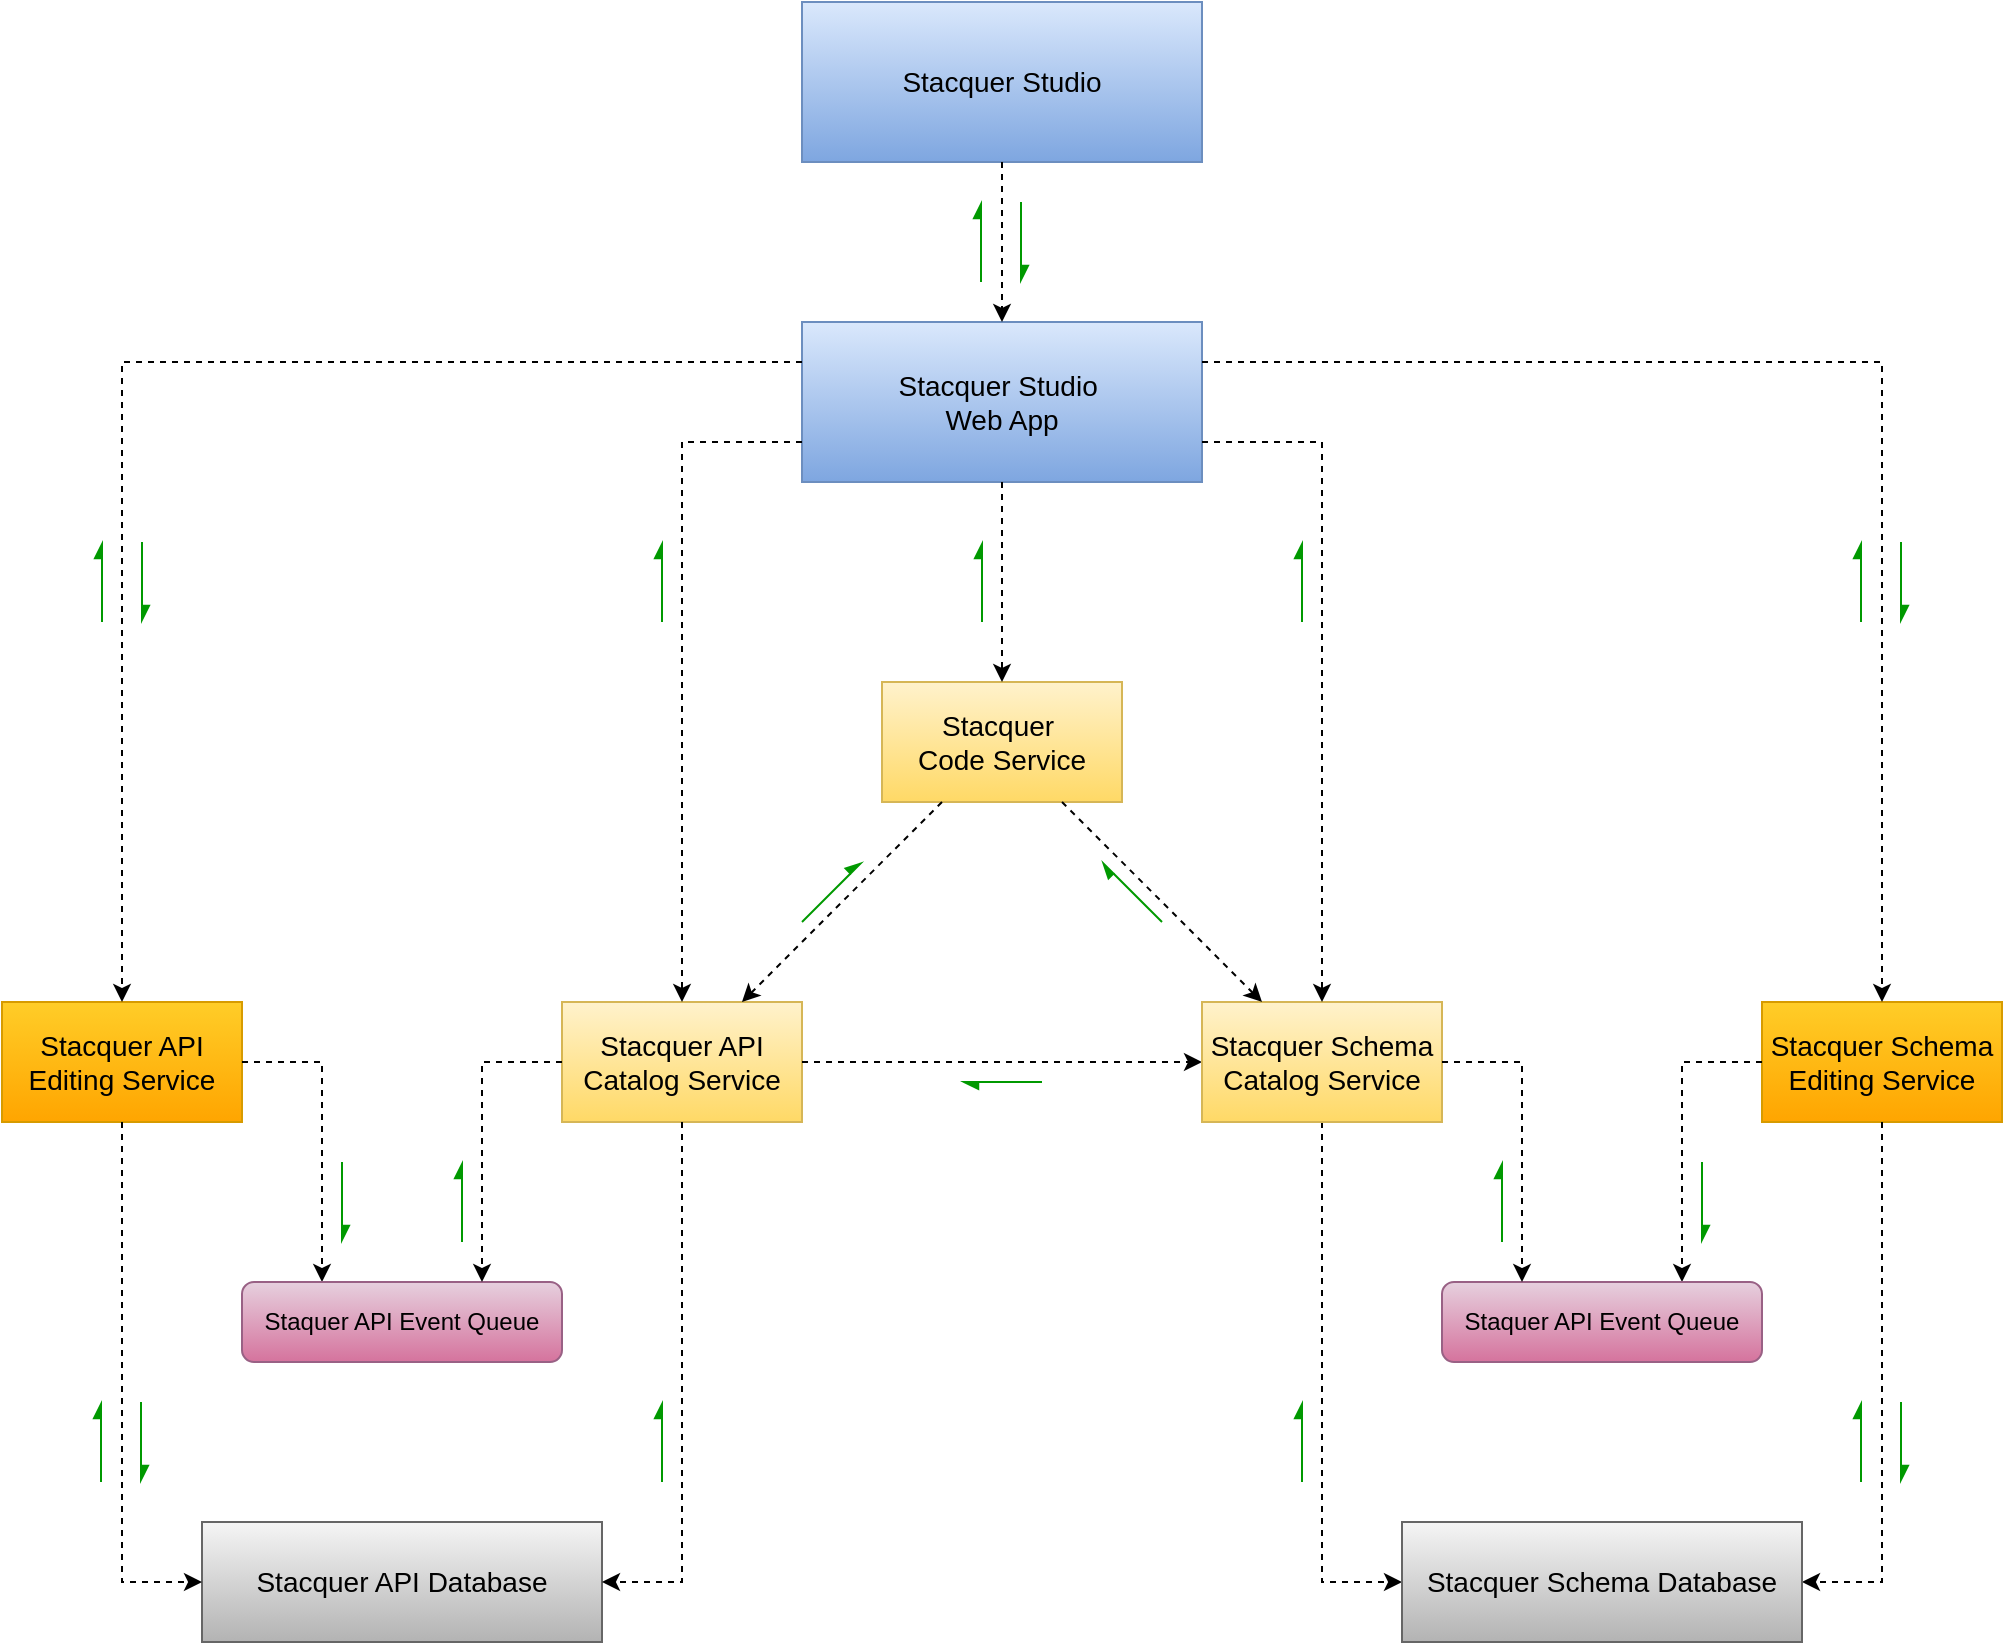 <mxfile version="27.0.5">
  <diagram name="Subsystems" id="f_oss4CEIwRat5mZJJqQ">
    <mxGraphModel dx="1515" dy="912" grid="1" gridSize="10" guides="1" tooltips="1" connect="1" arrows="1" fold="1" page="1" pageScale="1" pageWidth="850" pageHeight="1100" math="0" shadow="0">
      <root>
        <mxCell id="0" />
        <mxCell id="1" parent="0" />
        <mxCell id="uWBmTcXNtp5bhC1Tqfgo-1" value="Stacquer Studio" style="rounded=0;whiteSpace=wrap;html=1;fontSize=14;fillColor=#dae8fc;strokeColor=#6c8ebf;gradientColor=#7ea6e0;" vertex="1" parent="1">
          <mxGeometry x="480" y="60" width="200" height="80" as="geometry" />
        </mxCell>
        <mxCell id="uWBmTcXNtp5bhC1Tqfgo-2" value="Stacquer Studio&amp;nbsp;&lt;div&gt;Web App&lt;/div&gt;" style="rounded=0;whiteSpace=wrap;html=1;fontSize=14;fillColor=#dae8fc;strokeColor=#6c8ebf;gradientColor=#7ea6e0;" vertex="1" parent="1">
          <mxGeometry x="480" y="220" width="200" height="80" as="geometry" />
        </mxCell>
        <mxCell id="uWBmTcXNtp5bhC1Tqfgo-4" value="Stacquer API Database" style="rounded=0;whiteSpace=wrap;html=1;fontSize=14;fillColor=#f5f5f5;strokeColor=#666666;gradientColor=#b3b3b3;" vertex="1" parent="1">
          <mxGeometry x="180" y="820" width="200" height="60" as="geometry" />
        </mxCell>
        <mxCell id="uWBmTcXNtp5bhC1Tqfgo-5" value="Stacquer API Catalog Service" style="rounded=0;whiteSpace=wrap;html=1;fontSize=14;fillColor=#fff2cc;strokeColor=#d6b656;gradientColor=#ffd966;" vertex="1" parent="1">
          <mxGeometry x="360" y="560" width="120" height="60" as="geometry" />
        </mxCell>
        <mxCell id="uWBmTcXNtp5bhC1Tqfgo-6" value="Stacquer API Editing Service" style="rounded=0;whiteSpace=wrap;html=1;fontSize=14;fillColor=#ffcd28;strokeColor=#d79b00;gradientColor=#ffa500;" vertex="1" parent="1">
          <mxGeometry x="80" y="560" width="120" height="60" as="geometry" />
        </mxCell>
        <mxCell id="uWBmTcXNtp5bhC1Tqfgo-11" value="" style="endArrow=classic;dashed=1;html=1;rounded=0;exitX=0.5;exitY=1;exitDx=0;exitDy=0;entryX=0.5;entryY=0;entryDx=0;entryDy=0;startArrow=none;startFill=0;endFill=1;fontSize=14;" edge="1" parent="1" source="uWBmTcXNtp5bhC1Tqfgo-1" target="uWBmTcXNtp5bhC1Tqfgo-2">
          <mxGeometry width="50" height="50" relative="1" as="geometry">
            <mxPoint x="880" y="390" as="sourcePoint" />
            <mxPoint x="930" y="340" as="targetPoint" />
          </mxGeometry>
        </mxCell>
        <mxCell id="uWBmTcXNtp5bhC1Tqfgo-12" value="" style="endArrow=classic;dashed=1;html=1;rounded=0;exitX=0;exitY=0.75;exitDx=0;exitDy=0;entryX=0.5;entryY=0;entryDx=0;entryDy=0;startArrow=none;startFill=0;endFill=1;fontSize=14;" edge="1" parent="1" source="uWBmTcXNtp5bhC1Tqfgo-2" target="uWBmTcXNtp5bhC1Tqfgo-5">
          <mxGeometry width="50" height="50" relative="1" as="geometry">
            <mxPoint x="190" y="270" as="sourcePoint" />
            <mxPoint x="190" y="370" as="targetPoint" />
            <Array as="points">
              <mxPoint x="420" y="280" />
            </Array>
          </mxGeometry>
        </mxCell>
        <mxCell id="uWBmTcXNtp5bhC1Tqfgo-13" value="" style="endArrow=classic;dashed=1;html=1;rounded=0;exitX=0;exitY=0.25;exitDx=0;exitDy=0;entryX=0.5;entryY=0;entryDx=0;entryDy=0;startArrow=none;startFill=0;endFill=1;fontSize=14;" edge="1" parent="1" source="uWBmTcXNtp5bhC1Tqfgo-2" target="uWBmTcXNtp5bhC1Tqfgo-6">
          <mxGeometry width="50" height="50" relative="1" as="geometry">
            <mxPoint x="250" y="360" as="sourcePoint" />
            <mxPoint x="370" y="360" as="targetPoint" />
            <Array as="points">
              <mxPoint x="140" y="240" />
            </Array>
          </mxGeometry>
        </mxCell>
        <mxCell id="uWBmTcXNtp5bhC1Tqfgo-14" value="" style="endArrow=classic;dashed=1;html=1;rounded=0;exitX=0.5;exitY=1;exitDx=0;exitDy=0;entryX=0;entryY=0.5;entryDx=0;entryDy=0;startArrow=none;startFill=0;endFill=1;fontSize=14;" edge="1" parent="1" source="uWBmTcXNtp5bhC1Tqfgo-20" target="uWBmTcXNtp5bhC1Tqfgo-60">
          <mxGeometry width="50" height="50" relative="1" as="geometry">
            <mxPoint x="700" y="660" as="sourcePoint" />
            <mxPoint x="370" y="640" as="targetPoint" />
            <Array as="points">
              <mxPoint x="740" y="850" />
            </Array>
          </mxGeometry>
        </mxCell>
        <mxCell id="uWBmTcXNtp5bhC1Tqfgo-15" value="" style="endArrow=classic;dashed=1;html=1;rounded=0;exitX=0.5;exitY=1;exitDx=0;exitDy=0;entryX=0;entryY=0.5;entryDx=0;entryDy=0;startArrow=none;startFill=0;endFill=1;fontSize=14;" edge="1" parent="1" source="uWBmTcXNtp5bhC1Tqfgo-6" target="uWBmTcXNtp5bhC1Tqfgo-4">
          <mxGeometry width="50" height="50" relative="1" as="geometry">
            <mxPoint x="250" y="400" as="sourcePoint" />
            <mxPoint x="370" y="400" as="targetPoint" />
            <Array as="points">
              <mxPoint x="140" y="850" />
            </Array>
          </mxGeometry>
        </mxCell>
        <mxCell id="uWBmTcXNtp5bhC1Tqfgo-16" value="Stacquer&amp;nbsp;&lt;div&gt;Code Service&lt;/div&gt;" style="rounded=0;whiteSpace=wrap;html=1;fontSize=14;fillColor=#fff2cc;strokeColor=#d6b656;gradientColor=#ffd966;" vertex="1" parent="1">
          <mxGeometry x="520" y="400" width="120" height="60" as="geometry" />
        </mxCell>
        <mxCell id="uWBmTcXNtp5bhC1Tqfgo-17" value="" style="endArrow=classic;dashed=1;html=1;rounded=0;exitX=0.5;exitY=1;exitDx=0;exitDy=0;entryX=0.5;entryY=0;entryDx=0;entryDy=0;startArrow=none;startFill=0;endFill=1;fontSize=14;" edge="1" parent="1" source="uWBmTcXNtp5bhC1Tqfgo-2" target="uWBmTcXNtp5bhC1Tqfgo-16">
          <mxGeometry width="50" height="50" relative="1" as="geometry">
            <mxPoint x="190" y="230" as="sourcePoint" />
            <mxPoint x="190" y="330" as="targetPoint" />
            <Array as="points" />
          </mxGeometry>
        </mxCell>
        <mxCell id="uWBmTcXNtp5bhC1Tqfgo-19" value="" style="endArrow=classic;dashed=1;html=1;rounded=0;exitX=1;exitY=0.5;exitDx=0;exitDy=0;entryX=0.25;entryY=0;entryDx=0;entryDy=0;startArrow=none;startFill=0;endFill=1;fontSize=14;" edge="1" parent="1" source="uWBmTcXNtp5bhC1Tqfgo-6" target="uWBmTcXNtp5bhC1Tqfgo-30">
          <mxGeometry width="50" height="50" relative="1" as="geometry">
            <mxPoint x="250" y="360" as="sourcePoint" />
            <mxPoint x="370" y="360" as="targetPoint" />
            <Array as="points">
              <mxPoint x="240" y="590" />
            </Array>
          </mxGeometry>
        </mxCell>
        <mxCell id="uWBmTcXNtp5bhC1Tqfgo-21" value="" style="endArrow=classic;dashed=1;html=1;rounded=0;exitX=1;exitY=0.5;exitDx=0;exitDy=0;entryX=0;entryY=0.5;entryDx=0;entryDy=0;startArrow=none;startFill=0;endFill=1;fontSize=14;" edge="1" parent="1" source="uWBmTcXNtp5bhC1Tqfgo-5" target="uWBmTcXNtp5bhC1Tqfgo-20">
          <mxGeometry width="50" height="50" relative="1" as="geometry">
            <mxPoint x="480" y="510" as="sourcePoint" />
            <mxPoint x="660" y="640" as="targetPoint" />
            <Array as="points" />
          </mxGeometry>
        </mxCell>
        <mxCell id="uWBmTcXNtp5bhC1Tqfgo-20" value="Stacquer Schema Catalog Service" style="rounded=0;whiteSpace=wrap;html=1;fontSize=14;fillColor=#fff2cc;strokeColor=#d6b656;gradientColor=#ffd966;" vertex="1" parent="1">
          <mxGeometry x="680" y="560" width="120" height="60" as="geometry" />
        </mxCell>
        <mxCell id="uWBmTcXNtp5bhC1Tqfgo-22" value="" style="endArrow=classic;dashed=1;html=1;rounded=0;exitX=1;exitY=0.75;exitDx=0;exitDy=0;startArrow=none;startFill=0;endFill=1;fontSize=14;jumpStyle=none;jumpSize=16;entryX=0.5;entryY=0;entryDx=0;entryDy=0;" edge="1" parent="1" source="uWBmTcXNtp5bhC1Tqfgo-2" target="uWBmTcXNtp5bhC1Tqfgo-20">
          <mxGeometry width="50" height="50" relative="1" as="geometry">
            <mxPoint x="250" y="360" as="sourcePoint" />
            <mxPoint x="630" y="320" as="targetPoint" />
            <Array as="points">
              <mxPoint x="740" y="280" />
            </Array>
          </mxGeometry>
        </mxCell>
        <mxCell id="uWBmTcXNtp5bhC1Tqfgo-23" value="" style="endArrow=classic;dashed=1;html=1;rounded=0;exitX=0.75;exitY=1;exitDx=0;exitDy=0;startArrow=none;startFill=0;endFill=1;fontSize=14;entryX=0.25;entryY=0;entryDx=0;entryDy=0;" edge="1" parent="1" source="uWBmTcXNtp5bhC1Tqfgo-16" target="uWBmTcXNtp5bhC1Tqfgo-20">
          <mxGeometry width="50" height="50" relative="1" as="geometry">
            <mxPoint x="430" y="230" as="sourcePoint" />
            <mxPoint x="690" y="560" as="targetPoint" />
            <Array as="points" />
          </mxGeometry>
        </mxCell>
        <mxCell id="uWBmTcXNtp5bhC1Tqfgo-18" value="" style="endArrow=classic;dashed=1;html=1;rounded=0;exitX=0.25;exitY=1;exitDx=0;exitDy=0;entryX=0.75;entryY=0;entryDx=0;entryDy=0;startArrow=none;startFill=0;endFill=1;fontSize=14;jumpStyle=arc;jumpSize=16;" edge="1" parent="1" source="uWBmTcXNtp5bhC1Tqfgo-16" target="uWBmTcXNtp5bhC1Tqfgo-5">
          <mxGeometry width="50" height="50" relative="1" as="geometry">
            <mxPoint x="250" y="200" as="sourcePoint" />
            <mxPoint x="370" y="200" as="targetPoint" />
            <Array as="points" />
          </mxGeometry>
        </mxCell>
        <mxCell id="uWBmTcXNtp5bhC1Tqfgo-24" value="Stacquer Schema Editing Service" style="rounded=0;whiteSpace=wrap;html=1;fontSize=14;fillColor=#ffcd28;strokeColor=#d79b00;gradientColor=#ffa500;" vertex="1" parent="1">
          <mxGeometry x="960" y="560" width="120" height="60" as="geometry" />
        </mxCell>
        <mxCell id="uWBmTcXNtp5bhC1Tqfgo-25" value="" style="endArrow=classic;dashed=1;html=1;rounded=0;exitX=0;exitY=0.5;exitDx=0;exitDy=0;entryX=0.75;entryY=0;entryDx=0;entryDy=0;startArrow=none;startFill=0;endFill=1;fontSize=14;" edge="1" parent="1" source="uWBmTcXNtp5bhC1Tqfgo-24" target="uWBmTcXNtp5bhC1Tqfgo-32">
          <mxGeometry width="50" height="50" relative="1" as="geometry">
            <mxPoint x="490" y="480" as="sourcePoint" />
            <mxPoint x="610" y="480" as="targetPoint" />
            <Array as="points">
              <mxPoint x="920" y="590" />
            </Array>
          </mxGeometry>
        </mxCell>
        <mxCell id="uWBmTcXNtp5bhC1Tqfgo-26" value="" style="endArrow=classic;dashed=1;html=1;rounded=0;exitX=1;exitY=0.25;exitDx=0;exitDy=0;entryX=0.5;entryY=0;entryDx=0;entryDy=0;startArrow=none;startFill=0;endFill=1;fontSize=14;" edge="1" parent="1" source="uWBmTcXNtp5bhC1Tqfgo-2" target="uWBmTcXNtp5bhC1Tqfgo-24">
          <mxGeometry width="50" height="50" relative="1" as="geometry">
            <mxPoint x="610" y="295" as="sourcePoint" />
            <mxPoint x="430" y="450" as="targetPoint" />
            <Array as="points">
              <mxPoint x="1020" y="240" />
            </Array>
          </mxGeometry>
        </mxCell>
        <mxCell id="uWBmTcXNtp5bhC1Tqfgo-28" value="" style="endArrow=classic;dashed=1;html=1;rounded=0;exitX=0.5;exitY=1;exitDx=0;exitDy=0;entryX=1;entryY=0.5;entryDx=0;entryDy=0;startArrow=none;startFill=0;endFill=1;fontSize=14;" edge="1" parent="1" source="uWBmTcXNtp5bhC1Tqfgo-5" target="uWBmTcXNtp5bhC1Tqfgo-4">
          <mxGeometry width="50" height="50" relative="1" as="geometry">
            <mxPoint x="420" y="660" as="sourcePoint" />
            <mxPoint x="670" y="810" as="targetPoint" />
            <Array as="points">
              <mxPoint x="420" y="850" />
            </Array>
          </mxGeometry>
        </mxCell>
        <mxCell id="uWBmTcXNtp5bhC1Tqfgo-30" value="Staquer API Event Queue" style="rounded=1;whiteSpace=wrap;html=1;fillColor=#e6d0de;gradientColor=#d5739d;strokeColor=#996185;" vertex="1" parent="1">
          <mxGeometry x="200" y="700" width="160" height="40" as="geometry" />
        </mxCell>
        <mxCell id="uWBmTcXNtp5bhC1Tqfgo-31" value="" style="endArrow=classic;dashed=1;html=1;rounded=0;exitX=0;exitY=0.5;exitDx=0;exitDy=0;entryX=0.75;entryY=0;entryDx=0;entryDy=0;startArrow=none;startFill=0;endFill=1;fontSize=14;" edge="1" parent="1" source="uWBmTcXNtp5bhC1Tqfgo-5" target="uWBmTcXNtp5bhC1Tqfgo-30">
          <mxGeometry width="50" height="50" relative="1" as="geometry">
            <mxPoint x="210" y="480" as="sourcePoint" />
            <mxPoint x="250" y="690" as="targetPoint" />
            <Array as="points">
              <mxPoint x="320" y="590" />
            </Array>
          </mxGeometry>
        </mxCell>
        <mxCell id="uWBmTcXNtp5bhC1Tqfgo-32" value="Staquer API Event Queue" style="rounded=1;whiteSpace=wrap;html=1;fillColor=#e6d0de;gradientColor=#d5739d;strokeColor=#996185;" vertex="1" parent="1">
          <mxGeometry x="800" y="700" width="160" height="40" as="geometry" />
        </mxCell>
        <mxCell id="uWBmTcXNtp5bhC1Tqfgo-33" value="" style="endArrow=classic;dashed=1;html=1;rounded=0;exitX=1;exitY=0.5;exitDx=0;exitDy=0;entryX=0.25;entryY=0;entryDx=0;entryDy=0;startArrow=none;startFill=0;endFill=1;fontSize=14;" edge="1" parent="1" source="uWBmTcXNtp5bhC1Tqfgo-20" target="uWBmTcXNtp5bhC1Tqfgo-32">
          <mxGeometry width="50" height="50" relative="1" as="geometry">
            <mxPoint x="490" y="600" as="sourcePoint" />
            <mxPoint x="610" y="600" as="targetPoint" />
            <Array as="points">
              <mxPoint x="840" y="590" />
            </Array>
          </mxGeometry>
        </mxCell>
        <mxCell id="uWBmTcXNtp5bhC1Tqfgo-34" value="" style="endArrow=async;html=1;rounded=0;endFill=1;strokeColor=#009900;" edge="1" parent="1">
          <mxGeometry width="50" height="50" relative="1" as="geometry">
            <mxPoint x="250" y="640" as="sourcePoint" />
            <mxPoint x="250" y="680" as="targetPoint" />
          </mxGeometry>
        </mxCell>
        <mxCell id="uWBmTcXNtp5bhC1Tqfgo-35" value="" style="endArrow=async;html=1;rounded=0;endFill=1;strokeColor=#009900;" edge="1" parent="1">
          <mxGeometry width="50" height="50" relative="1" as="geometry">
            <mxPoint x="310" y="680" as="sourcePoint" />
            <mxPoint x="310" y="640" as="targetPoint" />
          </mxGeometry>
        </mxCell>
        <mxCell id="uWBmTcXNtp5bhC1Tqfgo-36" value="" style="endArrow=async;html=1;rounded=0;endFill=1;strokeColor=#009900;" edge="1" parent="1">
          <mxGeometry width="50" height="50" relative="1" as="geometry">
            <mxPoint x="930" y="640" as="sourcePoint" />
            <mxPoint x="930" y="680" as="targetPoint" />
          </mxGeometry>
        </mxCell>
        <mxCell id="uWBmTcXNtp5bhC1Tqfgo-37" value="" style="endArrow=async;html=1;rounded=0;endFill=1;strokeColor=#009900;" edge="1" parent="1">
          <mxGeometry width="50" height="50" relative="1" as="geometry">
            <mxPoint x="830" y="680" as="sourcePoint" />
            <mxPoint x="830" y="640" as="targetPoint" />
          </mxGeometry>
        </mxCell>
        <mxCell id="uWBmTcXNtp5bhC1Tqfgo-38" value="" style="endArrow=async;html=1;rounded=0;endFill=1;strokeColor=#009900;" edge="1" parent="1">
          <mxGeometry width="50" height="50" relative="1" as="geometry">
            <mxPoint x="410" y="800" as="sourcePoint" />
            <mxPoint x="410" y="760" as="targetPoint" />
          </mxGeometry>
        </mxCell>
        <mxCell id="uWBmTcXNtp5bhC1Tqfgo-39" value="" style="endArrow=async;html=1;rounded=0;endFill=1;strokeColor=#009900;" edge="1" parent="1">
          <mxGeometry width="50" height="50" relative="1" as="geometry">
            <mxPoint x="730" y="800" as="sourcePoint" />
            <mxPoint x="730" y="760" as="targetPoint" />
          </mxGeometry>
        </mxCell>
        <mxCell id="uWBmTcXNtp5bhC1Tqfgo-46" value="" style="endArrow=async;html=1;rounded=0;endFill=1;strokeColor=#009900;" edge="1" parent="1">
          <mxGeometry width="50" height="50" relative="1" as="geometry">
            <mxPoint x="600" y="600" as="sourcePoint" />
            <mxPoint x="560" y="600" as="targetPoint" />
          </mxGeometry>
        </mxCell>
        <mxCell id="uWBmTcXNtp5bhC1Tqfgo-47" value="" style="endArrow=async;html=1;rounded=0;endFill=1;strokeColor=#009900;" edge="1" parent="1">
          <mxGeometry width="50" height="50" relative="1" as="geometry">
            <mxPoint x="480" y="520" as="sourcePoint" />
            <mxPoint x="510" y="490" as="targetPoint" />
          </mxGeometry>
        </mxCell>
        <mxCell id="uWBmTcXNtp5bhC1Tqfgo-48" value="" style="endArrow=async;html=1;rounded=0;endFill=1;strokeColor=#009900;" edge="1" parent="1">
          <mxGeometry width="50" height="50" relative="1" as="geometry">
            <mxPoint x="660" y="520" as="sourcePoint" />
            <mxPoint x="630" y="490" as="targetPoint" />
          </mxGeometry>
        </mxCell>
        <mxCell id="uWBmTcXNtp5bhC1Tqfgo-49" value="" style="endArrow=async;html=1;rounded=0;endFill=1;strokeColor=#009900;" edge="1" parent="1">
          <mxGeometry width="50" height="50" relative="1" as="geometry">
            <mxPoint x="570" y="370" as="sourcePoint" />
            <mxPoint x="570" y="330" as="targetPoint" />
          </mxGeometry>
        </mxCell>
        <mxCell id="uWBmTcXNtp5bhC1Tqfgo-50" value="" style="endArrow=async;html=1;rounded=0;endFill=1;strokeColor=#009900;" edge="1" parent="1">
          <mxGeometry width="50" height="50" relative="1" as="geometry">
            <mxPoint x="410" y="370" as="sourcePoint" />
            <mxPoint x="410" y="330" as="targetPoint" />
          </mxGeometry>
        </mxCell>
        <mxCell id="uWBmTcXNtp5bhC1Tqfgo-51" value="" style="endArrow=async;html=1;rounded=0;endFill=1;strokeColor=#009900;" edge="1" parent="1">
          <mxGeometry width="50" height="50" relative="1" as="geometry">
            <mxPoint x="730" y="370" as="sourcePoint" />
            <mxPoint x="730" y="330" as="targetPoint" />
          </mxGeometry>
        </mxCell>
        <mxCell id="uWBmTcXNtp5bhC1Tqfgo-52" value="" style="endArrow=async;html=1;rounded=0;endFill=1;strokeColor=#009900;" edge="1" parent="1">
          <mxGeometry width="50" height="50" relative="1" as="geometry">
            <mxPoint x="130" y="370" as="sourcePoint" />
            <mxPoint x="130" y="330" as="targetPoint" />
          </mxGeometry>
        </mxCell>
        <mxCell id="uWBmTcXNtp5bhC1Tqfgo-53" value="" style="endArrow=async;html=1;rounded=0;endFill=1;strokeColor=#009900;" edge="1" parent="1">
          <mxGeometry width="50" height="50" relative="1" as="geometry">
            <mxPoint x="150" y="330" as="sourcePoint" />
            <mxPoint x="150" y="370" as="targetPoint" />
          </mxGeometry>
        </mxCell>
        <mxCell id="uWBmTcXNtp5bhC1Tqfgo-54" value="" style="endArrow=async;html=1;rounded=0;endFill=1;strokeColor=#009900;" edge="1" parent="1">
          <mxGeometry width="50" height="50" relative="1" as="geometry">
            <mxPoint x="1009.5" y="370" as="sourcePoint" />
            <mxPoint x="1009.5" y="330" as="targetPoint" />
          </mxGeometry>
        </mxCell>
        <mxCell id="uWBmTcXNtp5bhC1Tqfgo-55" value="" style="endArrow=async;html=1;rounded=0;endFill=1;strokeColor=#009900;" edge="1" parent="1">
          <mxGeometry width="50" height="50" relative="1" as="geometry">
            <mxPoint x="1029.5" y="330" as="sourcePoint" />
            <mxPoint x="1029.5" y="370" as="targetPoint" />
          </mxGeometry>
        </mxCell>
        <mxCell id="uWBmTcXNtp5bhC1Tqfgo-56" value="" style="endArrow=async;html=1;rounded=0;endFill=1;strokeColor=#009900;" edge="1" parent="1">
          <mxGeometry width="50" height="50" relative="1" as="geometry">
            <mxPoint x="1009.5" y="800" as="sourcePoint" />
            <mxPoint x="1009.5" y="760" as="targetPoint" />
          </mxGeometry>
        </mxCell>
        <mxCell id="uWBmTcXNtp5bhC1Tqfgo-57" value="" style="endArrow=async;html=1;rounded=0;endFill=1;strokeColor=#009900;" edge="1" parent="1">
          <mxGeometry width="50" height="50" relative="1" as="geometry">
            <mxPoint x="1029.5" y="760" as="sourcePoint" />
            <mxPoint x="1029.5" y="800" as="targetPoint" />
          </mxGeometry>
        </mxCell>
        <mxCell id="uWBmTcXNtp5bhC1Tqfgo-58" value="" style="endArrow=async;html=1;rounded=0;endFill=1;strokeColor=#009900;" edge="1" parent="1">
          <mxGeometry width="50" height="50" relative="1" as="geometry">
            <mxPoint x="129.5" y="800" as="sourcePoint" />
            <mxPoint x="129.5" y="760" as="targetPoint" />
          </mxGeometry>
        </mxCell>
        <mxCell id="uWBmTcXNtp5bhC1Tqfgo-59" value="" style="endArrow=async;html=1;rounded=0;endFill=1;strokeColor=#009900;" edge="1" parent="1">
          <mxGeometry width="50" height="50" relative="1" as="geometry">
            <mxPoint x="149.5" y="760" as="sourcePoint" />
            <mxPoint x="149.5" y="800" as="targetPoint" />
          </mxGeometry>
        </mxCell>
        <mxCell id="uWBmTcXNtp5bhC1Tqfgo-61" value="" style="endArrow=classic;dashed=1;html=1;rounded=0;exitX=0.5;exitY=1;exitDx=0;exitDy=0;entryX=1;entryY=0.5;entryDx=0;entryDy=0;startArrow=none;startFill=0;endFill=1;fontSize=14;" edge="1" parent="1" source="uWBmTcXNtp5bhC1Tqfgo-24" target="uWBmTcXNtp5bhC1Tqfgo-60">
          <mxGeometry width="50" height="50" relative="1" as="geometry">
            <mxPoint x="1020" y="620" as="sourcePoint" />
            <mxPoint x="520" y="890" as="targetPoint" />
            <Array as="points">
              <mxPoint x="1020" y="850" />
            </Array>
          </mxGeometry>
        </mxCell>
        <mxCell id="uWBmTcXNtp5bhC1Tqfgo-60" value="Stacquer Schema Database" style="rounded=0;whiteSpace=wrap;html=1;fontSize=14;fillColor=#f5f5f5;strokeColor=#666666;gradientColor=#b3b3b3;" vertex="1" parent="1">
          <mxGeometry x="780" y="820" width="200" height="60" as="geometry" />
        </mxCell>
        <mxCell id="uWBmTcXNtp5bhC1Tqfgo-63" value="" style="endArrow=async;html=1;rounded=0;endFill=1;strokeColor=#009900;" edge="1" parent="1">
          <mxGeometry width="50" height="50" relative="1" as="geometry">
            <mxPoint x="569.5" y="200" as="sourcePoint" />
            <mxPoint x="569.5" y="160" as="targetPoint" />
          </mxGeometry>
        </mxCell>
        <mxCell id="uWBmTcXNtp5bhC1Tqfgo-64" value="" style="endArrow=async;html=1;rounded=0;endFill=1;strokeColor=#009900;" edge="1" parent="1">
          <mxGeometry width="50" height="50" relative="1" as="geometry">
            <mxPoint x="589.5" y="160" as="sourcePoint" />
            <mxPoint x="589.5" y="200" as="targetPoint" />
          </mxGeometry>
        </mxCell>
      </root>
    </mxGraphModel>
  </diagram>
</mxfile>
